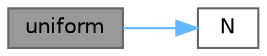 digraph "uniform"
{
 // LATEX_PDF_SIZE
  bgcolor="transparent";
  edge [fontname=Helvetica,fontsize=10,labelfontname=Helvetica,labelfontsize=10];
  node [fontname=Helvetica,fontsize=10,shape=box,height=0.2,width=0.4];
  rankdir="LR";
  Node1 [id="Node000001",label="uniform",height=0.2,width=0.4,color="gray40", fillcolor="grey60", style="filled", fontcolor="black",tooltip=" "];
  Node1 -> Node2 [id="edge1_Node000001_Node000002",color="steelblue1",style="solid",tooltip=" "];
  Node2 [id="Node000002",label="N",height=0.2,width=0.4,color="grey40", fillcolor="white", style="filled",URL="$utilities_2preProcessing_2createBoxTurb_2createFields_8H.html#a804189e2ca4d341299f36dc67a16dce4",tooltip=" "];
}

